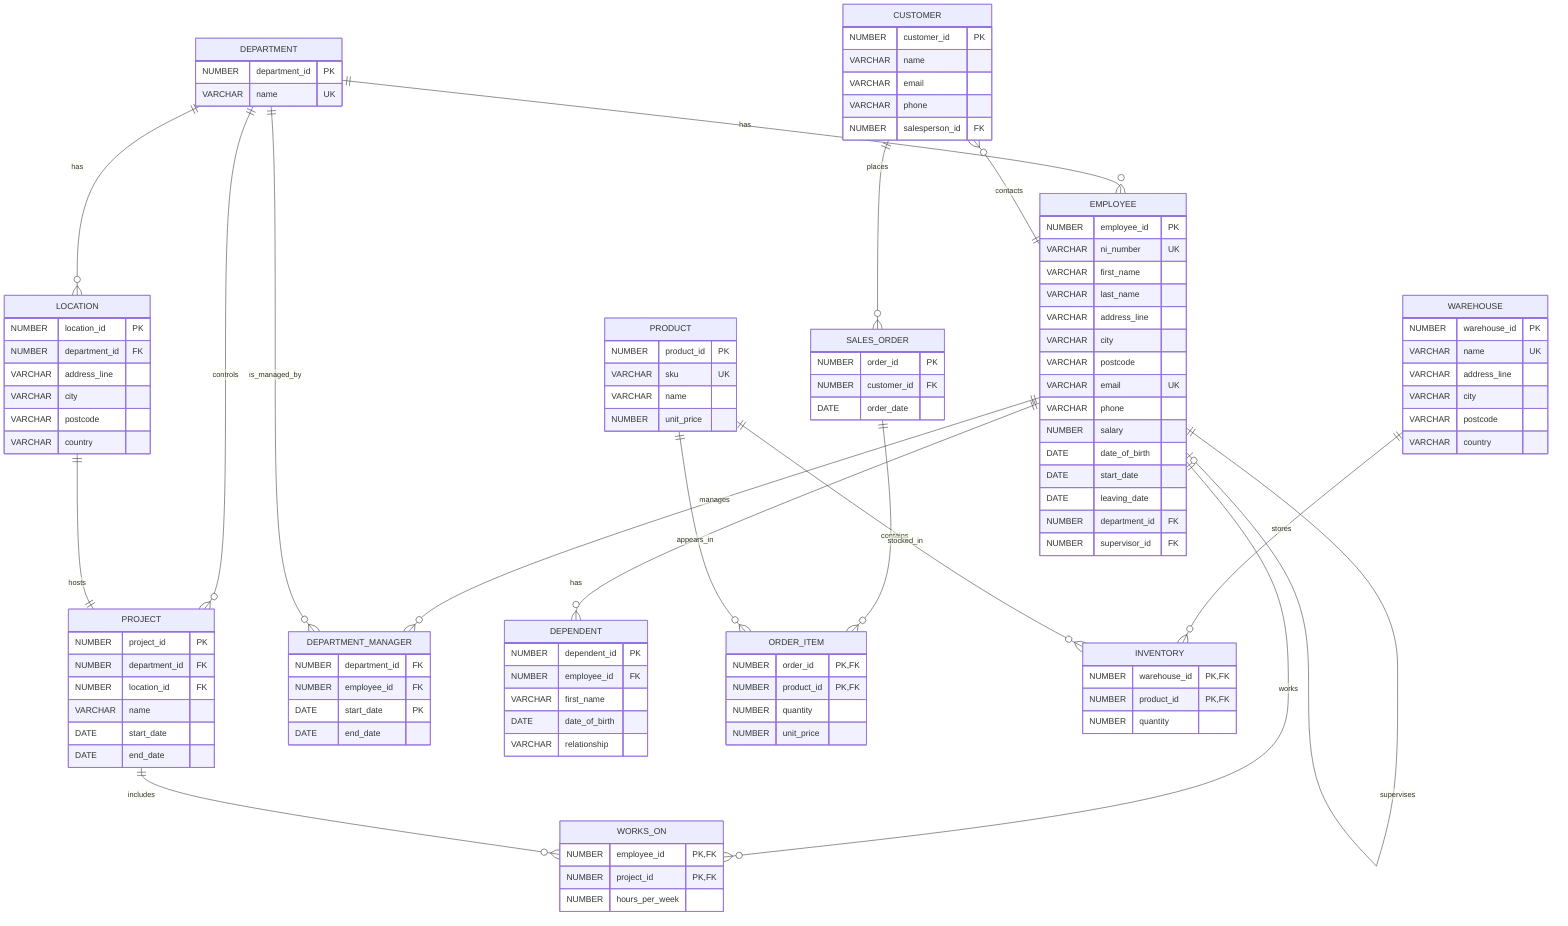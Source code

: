 erDiagram
  DEPARTMENT {
    NUMBER department_id PK
    VARCHAR name UK
  }
  LOCATION {
    NUMBER location_id PK
    NUMBER department_id FK
    VARCHAR address_line
    VARCHAR city
    VARCHAR postcode
    VARCHAR country
  }
  PROJECT {
    NUMBER project_id PK
    NUMBER department_id FK
    NUMBER location_id FK
    VARCHAR name
    DATE start_date
    DATE end_date
  }
  EMPLOYEE {
    NUMBER employee_id PK
    VARCHAR ni_number UK
    VARCHAR first_name
    VARCHAR last_name
    VARCHAR address_line
    VARCHAR city
    VARCHAR postcode
    VARCHAR email UK
    VARCHAR phone
    NUMBER salary
    DATE date_of_birth
    DATE start_date
    DATE leaving_date
    NUMBER department_id FK
    NUMBER supervisor_id FK
  }
  DEPARTMENT_MANAGER {
    NUMBER department_id FK
    NUMBER employee_id FK
    DATE start_date PK
    DATE end_date
  }
  DEPENDENT {
    NUMBER dependent_id PK
    NUMBER employee_id FK
    VARCHAR first_name
    DATE date_of_birth
    VARCHAR relationship
  }
  WORKS_ON {
    NUMBER employee_id PK, FK
    NUMBER project_id PK, FK
    NUMBER hours_per_week
  }
  CUSTOMER {
    NUMBER customer_id PK
    VARCHAR name
    VARCHAR email
    VARCHAR phone
    NUMBER salesperson_id FK
  }
  SALES_ORDER {
    NUMBER order_id PK
    NUMBER customer_id FK
    DATE order_date
  }
  ORDER_ITEM {
    NUMBER order_id PK, FK
    NUMBER product_id PK, FK
    NUMBER quantity
    NUMBER unit_price
  }
  PRODUCT {
    NUMBER product_id PK
    VARCHAR sku UK
    VARCHAR name
    NUMBER unit_price
  }
  WAREHOUSE {
    NUMBER warehouse_id PK
    VARCHAR name UK
    VARCHAR address_line
    VARCHAR city
    VARCHAR postcode
    VARCHAR country
  }
  INVENTORY {
    NUMBER warehouse_id PK, FK
    NUMBER product_id PK, FK
    NUMBER quantity
  }

  DEPARTMENT ||--o{ LOCATION : has
  DEPARTMENT ||--o{ PROJECT : controls
  LOCATION ||--|| PROJECT : hosts
  DEPARTMENT ||--o{ EMPLOYEE : has
  EMPLOYEE ||--o{ DEPENDENT : has
  EMPLOYEE ||--o{ WORKS_ON : works
  PROJECT ||--o{ WORKS_ON : includes
  EMPLOYEE ||--o{ DEPARTMENT_MANAGER : manages
  DEPARTMENT ||--o{ DEPARTMENT_MANAGER : is_managed_by
  EMPLOYEE ||--o| EMPLOYEE : supervises
  CUSTOMER }o--|| EMPLOYEE : contacts
  CUSTOMER ||--o{ SALES_ORDER : places
  SALES_ORDER ||--o{ ORDER_ITEM : contains
  PRODUCT ||--o{ ORDER_ITEM : appears_in
  WAREHOUSE ||--o{ INVENTORY : stores
  PRODUCT ||--o{ INVENTORY : stocked_in